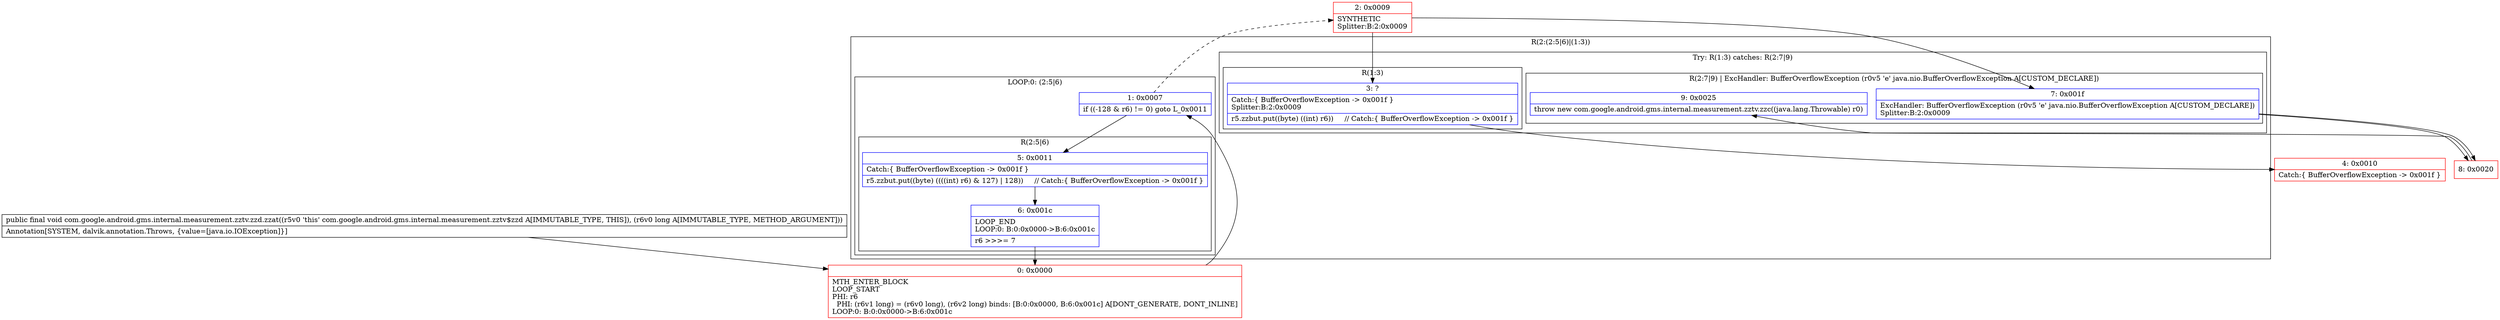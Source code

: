 digraph "CFG forcom.google.android.gms.internal.measurement.zztv.zzd.zzat(J)V" {
subgraph cluster_Region_1387157156 {
label = "R(2:(2:5|6)|(1:3))";
node [shape=record,color=blue];
subgraph cluster_LoopRegion_419623727 {
label = "LOOP:0: (2:5|6)";
node [shape=record,color=blue];
Node_1 [shape=record,label="{1\:\ 0x0007|if ((\-128 & r6) != 0) goto L_0x0011\l}"];
subgraph cluster_Region_1987372355 {
label = "R(2:5|6)";
node [shape=record,color=blue];
Node_5 [shape=record,label="{5\:\ 0x0011|Catch:\{ BufferOverflowException \-\> 0x001f \}\l|r5.zzbut.put((byte) ((((int) r6) & 127) \| 128))     \/\/ Catch:\{ BufferOverflowException \-\> 0x001f \}\l}"];
Node_6 [shape=record,label="{6\:\ 0x001c|LOOP_END\lLOOP:0: B:0:0x0000\-\>B:6:0x001c\l|r6 \>\>\>= 7\l}"];
}
}
subgraph cluster_TryCatchRegion_1816459609 {
label = "Try: R(1:3) catches: R(2:7|9)";
node [shape=record,color=blue];
subgraph cluster_Region_1291819267 {
label = "R(1:3)";
node [shape=record,color=blue];
Node_3 [shape=record,label="{3\:\ ?|Catch:\{ BufferOverflowException \-\> 0x001f \}\lSplitter:B:2:0x0009\l|r5.zzbut.put((byte) ((int) r6))     \/\/ Catch:\{ BufferOverflowException \-\> 0x001f \}\l}"];
}
subgraph cluster_Region_1122668600 {
label = "R(2:7|9) | ExcHandler: BufferOverflowException (r0v5 'e' java.nio.BufferOverflowException A[CUSTOM_DECLARE])\l";
node [shape=record,color=blue];
Node_7 [shape=record,label="{7\:\ 0x001f|ExcHandler: BufferOverflowException (r0v5 'e' java.nio.BufferOverflowException A[CUSTOM_DECLARE])\lSplitter:B:2:0x0009\l}"];
Node_9 [shape=record,label="{9\:\ 0x0025|throw new com.google.android.gms.internal.measurement.zztv.zzc((java.lang.Throwable) r0)\l}"];
}
}
}
subgraph cluster_Region_1122668600 {
label = "R(2:7|9) | ExcHandler: BufferOverflowException (r0v5 'e' java.nio.BufferOverflowException A[CUSTOM_DECLARE])\l";
node [shape=record,color=blue];
Node_7 [shape=record,label="{7\:\ 0x001f|ExcHandler: BufferOverflowException (r0v5 'e' java.nio.BufferOverflowException A[CUSTOM_DECLARE])\lSplitter:B:2:0x0009\l}"];
Node_9 [shape=record,label="{9\:\ 0x0025|throw new com.google.android.gms.internal.measurement.zztv.zzc((java.lang.Throwable) r0)\l}"];
}
Node_0 [shape=record,color=red,label="{0\:\ 0x0000|MTH_ENTER_BLOCK\lLOOP_START\lPHI: r6 \l  PHI: (r6v1 long) = (r6v0 long), (r6v2 long) binds: [B:0:0x0000, B:6:0x001c] A[DONT_GENERATE, DONT_INLINE]\lLOOP:0: B:0:0x0000\-\>B:6:0x001c\l}"];
Node_2 [shape=record,color=red,label="{2\:\ 0x0009|SYNTHETIC\lSplitter:B:2:0x0009\l}"];
Node_4 [shape=record,color=red,label="{4\:\ 0x0010|Catch:\{ BufferOverflowException \-\> 0x001f \}\l}"];
Node_8 [shape=record,color=red,label="{8\:\ 0x0020}"];
MethodNode[shape=record,label="{public final void com.google.android.gms.internal.measurement.zztv.zzd.zzat((r5v0 'this' com.google.android.gms.internal.measurement.zztv$zzd A[IMMUTABLE_TYPE, THIS]), (r6v0 long A[IMMUTABLE_TYPE, METHOD_ARGUMENT]))  | Annotation[SYSTEM, dalvik.annotation.Throws, \{value=[java.io.IOException]\}]\l}"];
MethodNode -> Node_0;
Node_1 -> Node_2[style=dashed];
Node_1 -> Node_5;
Node_5 -> Node_6;
Node_6 -> Node_0;
Node_3 -> Node_4;
Node_7 -> Node_8;
Node_7 -> Node_8;
Node_0 -> Node_1;
Node_2 -> Node_3;
Node_2 -> Node_7;
Node_8 -> Node_9;
}

